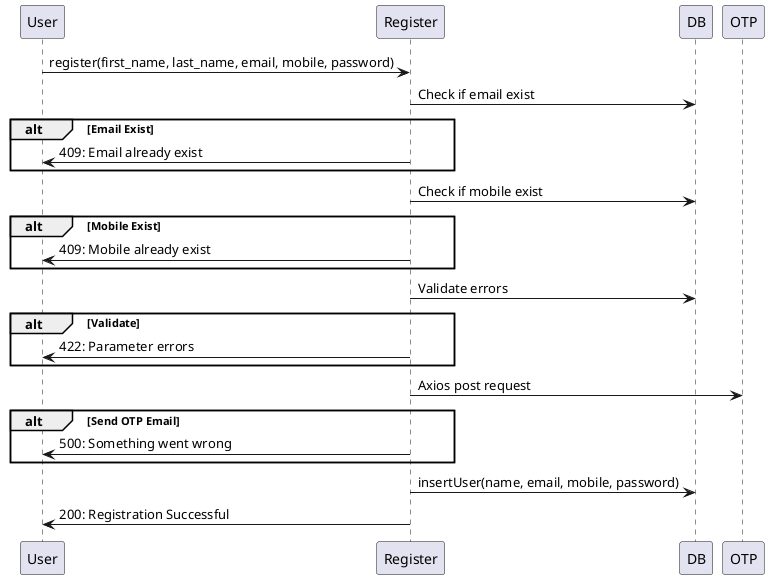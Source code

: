 @startuml
User -> Register: register(first_name, last_name, email, mobile, password)

Register -> DB: Check if email exist

alt Email Exist
Register -> User: 409: Email already exist
end

Register -> DB: Check if mobile exist
alt Mobile Exist
Register -> User: 409: Mobile already exist
end

Register -> DB: Validate errors
alt Validate
Register -> User: 422: Parameter errors
end

Register -> OTP: Axios post request
alt Send OTP Email
Register -> User: 500: Something went wrong
end

Register -> DB: insertUser(name, email, mobile, password)

Register -> User: 200: Registration Successful
@enduml
